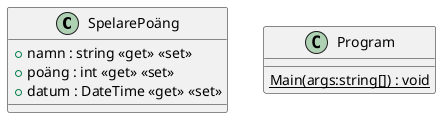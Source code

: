 @startuml
class SpelarePoäng {
    + namn : string <<get>> <<set>>
    + poäng : int <<get>> <<set>>
    + datum : DateTime <<get>> <<set>>
}
class Program {
    {static} Main(args:string[]) : void
}
@enduml
